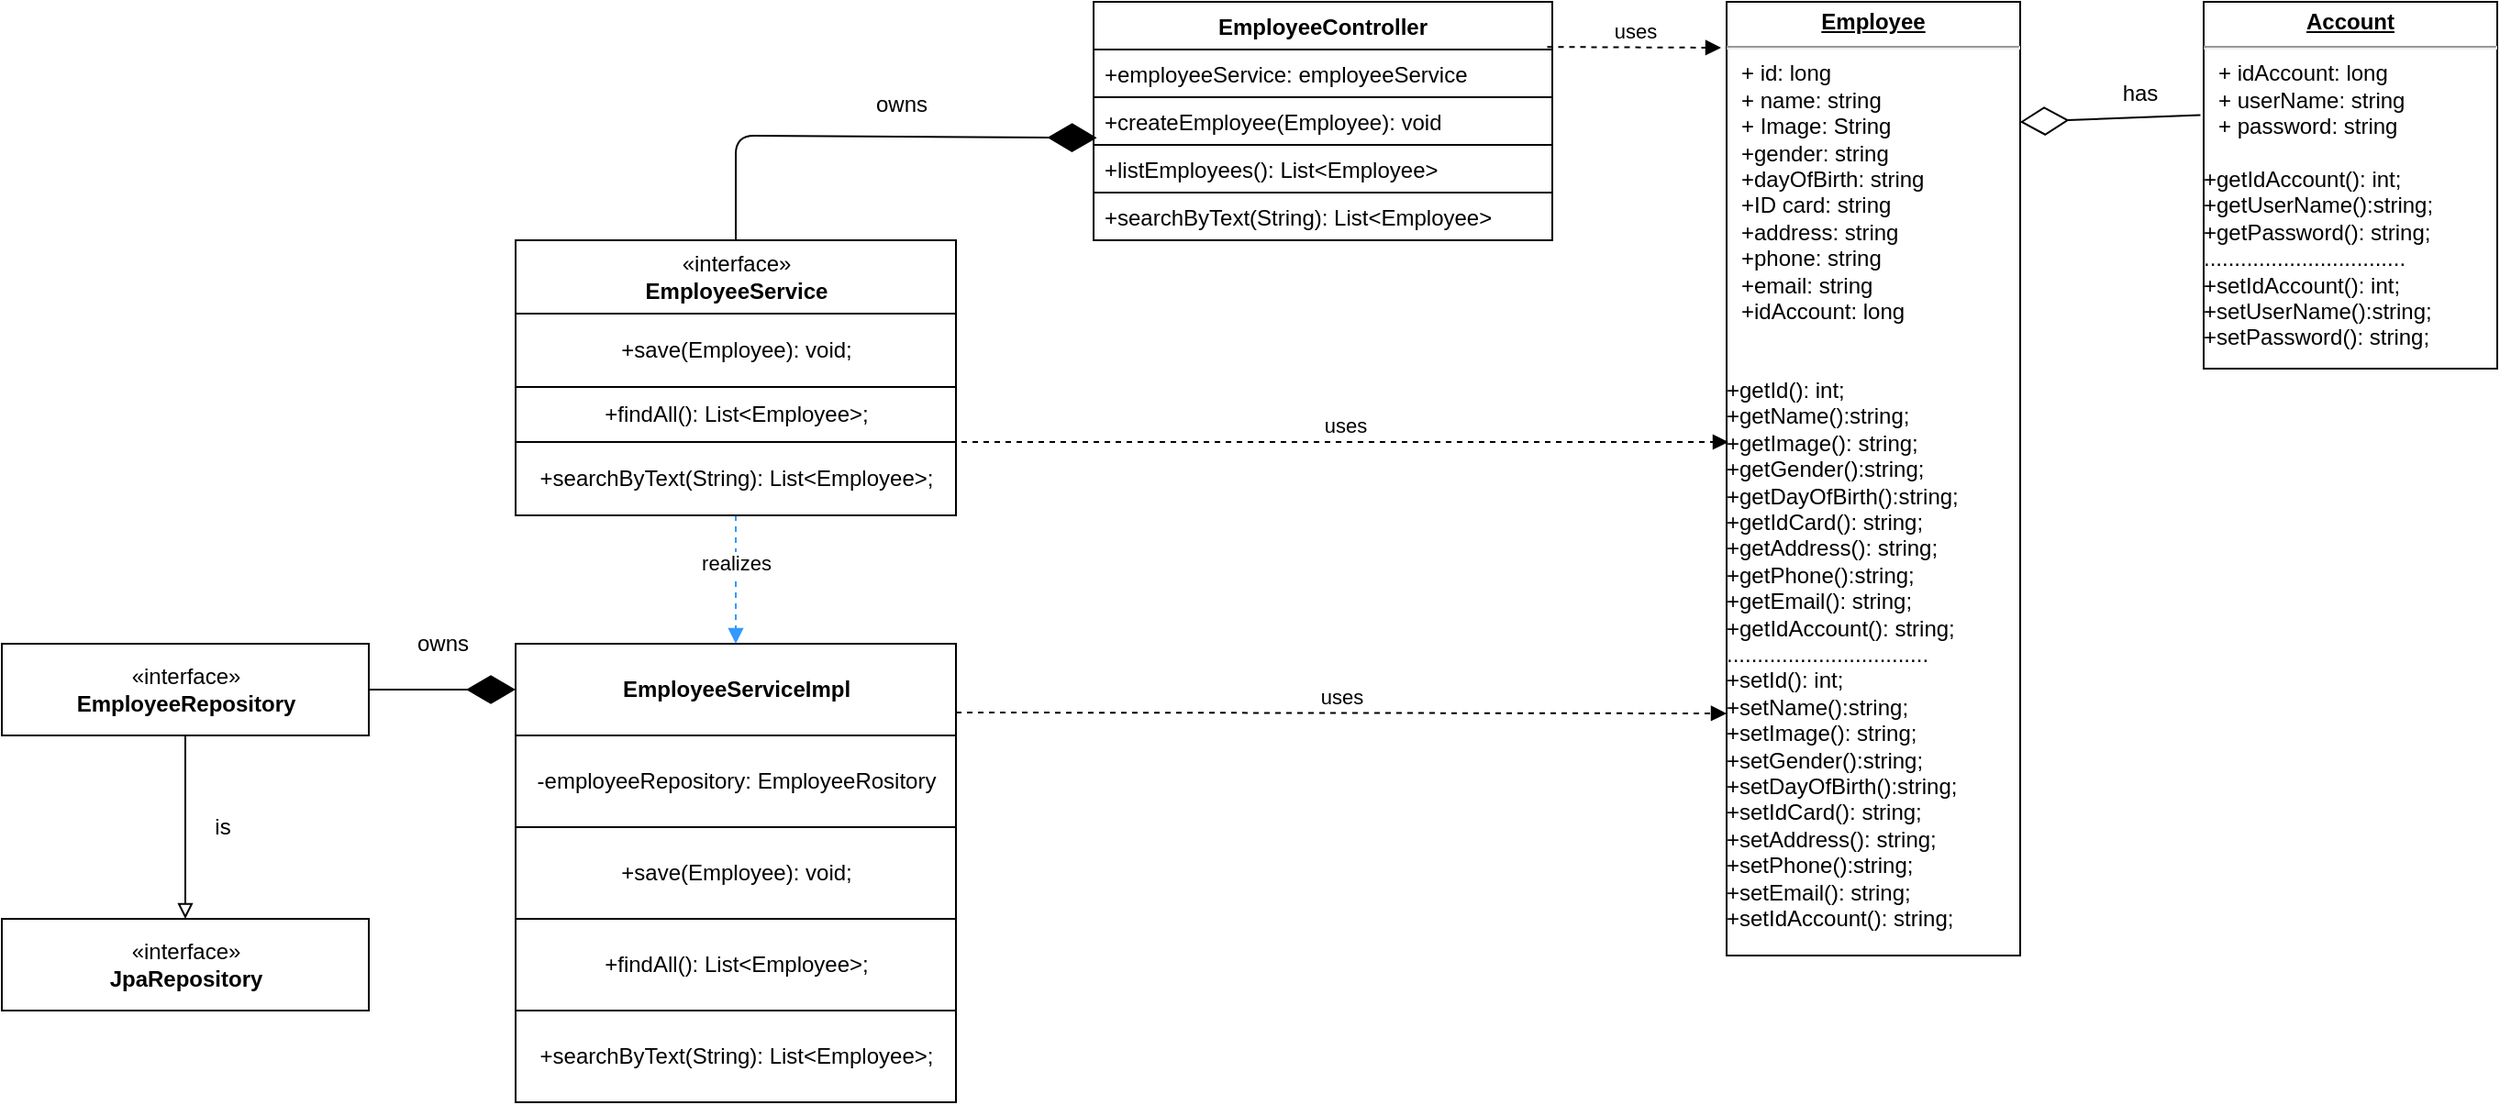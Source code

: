 <mxfile version="14.4.3" type="device"><diagram id="-qh_SaJEBmsFJPJR6jq5" name="Page-1"><mxGraphModel dx="2091" dy="1761" grid="1" gridSize="10" guides="1" tooltips="1" connect="1" arrows="1" fold="1" page="1" pageScale="1" pageWidth="827" pageHeight="1169" math="0" shadow="0"><root><mxCell id="0"/><mxCell id="1" parent="0"/><mxCell id="CWg8Ef3bTFdcf1Ylyc5g-27" value="&lt;p style=&quot;margin: 0px ; margin-top: 4px ; text-align: center ; text-decoration: underline&quot;&gt;&lt;b&gt;Employee&lt;/b&gt;&lt;/p&gt;&lt;hr&gt;&lt;p style=&quot;margin: 0px ; margin-left: 8px&quot;&gt;+ id: long&lt;br style=&quot;padding: 0px ; margin: 0px&quot;&gt;+ name: string&lt;br style=&quot;padding: 0px ; margin: 0px&quot;&gt;+ Image: String&lt;br style=&quot;padding: 0px ; margin: 0px&quot;&gt;+gender: string&lt;br style=&quot;padding: 0px ; margin: 0px&quot;&gt;+dayOfBirth: string&lt;br style=&quot;padding: 0px ; margin: 0px&quot;&gt;+ID card: string&lt;br style=&quot;padding: 0px ; margin: 0px&quot;&gt;+address: string&lt;br style=&quot;padding: 0px ; margin: 0px&quot;&gt;+phone: string&lt;br style=&quot;padding: 0px ; margin: 0px&quot;&gt;+email: string&lt;/p&gt;&lt;p style=&quot;margin: 0px ; margin-left: 8px&quot;&gt;+idAccount: long&lt;/p&gt;&lt;div style=&quot;padding: 0px ; margin: 0px&quot;&gt;&lt;br style=&quot;padding: 0px ; margin: 0px&quot;&gt;&lt;/div&gt;&lt;div style=&quot;padding: 0px ; margin: 0px&quot;&gt;&lt;br&gt;&lt;/div&gt;&lt;div style=&quot;padding: 0px ; margin: 0px&quot;&gt;+getId(): int;&lt;/div&gt;&lt;div style=&quot;padding: 0px ; margin: 0px&quot;&gt;+getName():string;&lt;/div&gt;&lt;div style=&quot;padding: 0px ; margin: 0px&quot;&gt;+getImage(): string;&lt;/div&gt;&lt;div style=&quot;padding: 0px ; margin: 0px&quot;&gt;+getGender():string;&lt;/div&gt;&lt;div style=&quot;padding: 0px ; margin: 0px&quot;&gt;+getDayOfBirth():string;&lt;/div&gt;&lt;div style=&quot;padding: 0px ; margin: 0px&quot;&gt;+getIdCard(): string;&lt;/div&gt;&lt;div style=&quot;padding: 0px ; margin: 0px&quot;&gt;+getAddress(): string;&lt;/div&gt;&lt;div style=&quot;padding: 0px ; margin: 0px&quot;&gt;+getPhone():string;&lt;/div&gt;&lt;div style=&quot;padding: 0px ; margin: 0px&quot;&gt;+getEmail(): string;&lt;/div&gt;&lt;div style=&quot;padding: 0px ; margin: 0px&quot;&gt;+getIdAccount(): string;&lt;/div&gt;&lt;div style=&quot;padding: 0px ; margin: 0px&quot;&gt;.................................&lt;/div&gt;&lt;div style=&quot;padding: 0px ; margin: 0px&quot;&gt;&lt;div style=&quot;padding: 0px ; margin: 0px&quot;&gt;+setId(): int;&lt;/div&gt;&lt;div style=&quot;padding: 0px ; margin: 0px&quot;&gt;+setName():string;&lt;/div&gt;&lt;div style=&quot;padding: 0px ; margin: 0px&quot;&gt;+setImage(): string;&lt;/div&gt;&lt;div style=&quot;padding: 0px ; margin: 0px&quot;&gt;+setGender():string;&lt;/div&gt;&lt;div style=&quot;padding: 0px ; margin: 0px&quot;&gt;+setDayOfBirth():string;&lt;/div&gt;&lt;div style=&quot;padding: 0px ; margin: 0px&quot;&gt;+setIdCard(): string;&lt;/div&gt;&lt;div style=&quot;padding: 0px ; margin: 0px&quot;&gt;+setAddress(): string;&lt;/div&gt;&lt;div style=&quot;padding: 0px ; margin: 0px&quot;&gt;+setPhone():string;&lt;/div&gt;&lt;div style=&quot;padding: 0px ; margin: 0px&quot;&gt;+setEmail(): string;&lt;/div&gt;&lt;div style=&quot;padding: 0px ; margin: 0px&quot;&gt;+setIdAccount(): string;&lt;br&gt;&lt;/div&gt;&lt;/div&gt;" style="verticalAlign=top;align=left;overflow=fill;fontSize=12;fontFamily=Helvetica;html=1;" parent="1" vertex="1"><mxGeometry x="450" y="-360" width="160" height="520" as="geometry"/></mxCell><mxCell id="CWg8Ef3bTFdcf1Ylyc5g-35" value="«interface»&lt;br&gt;&lt;b&gt;EmployeeService&lt;/b&gt;" style="html=1;" parent="1" vertex="1"><mxGeometry x="-210" y="-230" width="240" height="40" as="geometry"/></mxCell><mxCell id="CWg8Ef3bTFdcf1Ylyc5g-37" value="&lt;b&gt;EmployeeServiceImpl&lt;/b&gt;" style="html=1;" parent="1" vertex="1"><mxGeometry x="-210" y="-10" width="240" height="50" as="geometry"/></mxCell><mxCell id="CWg8Ef3bTFdcf1Ylyc5g-38" value="-employeeRepository: EmployeeRository&lt;br&gt;" style="html=1;" parent="1" vertex="1"><mxGeometry x="-210" y="40" width="240" height="50" as="geometry"/></mxCell><mxCell id="CWg8Ef3bTFdcf1Ylyc5g-39" value="+save(Employee): void;" style="html=1;" parent="1" vertex="1"><mxGeometry x="-210" y="90" width="240" height="50" as="geometry"/></mxCell><mxCell id="CWg8Ef3bTFdcf1Ylyc5g-40" value="«interface»&lt;br&gt;&lt;b&gt;EmployeeRepository&lt;/b&gt;" style="html=1;" parent="1" vertex="1"><mxGeometry x="-490" y="-10" width="200" height="50" as="geometry"/></mxCell><mxCell id="CWg8Ef3bTFdcf1Ylyc5g-41" value="«interface»&lt;br&gt;&lt;b&gt;JpaRepository&lt;/b&gt;" style="html=1;" parent="1" vertex="1"><mxGeometry x="-490" y="140" width="200" height="50" as="geometry"/></mxCell><mxCell id="CWg8Ef3bTFdcf1Ylyc5g-54" value="" style="endArrow=block;html=1;entryX=0.5;entryY=0;entryDx=0;entryDy=0;exitX=0.5;exitY=1;exitDx=0;exitDy=0;endFill=0;" parent="1" source="CWg8Ef3bTFdcf1Ylyc5g-40" target="CWg8Ef3bTFdcf1Ylyc5g-41" edge="1"><mxGeometry width="50" height="50" relative="1" as="geometry"><mxPoint x="-94" y="360" as="sourcePoint"/><mxPoint x="-44" y="310" as="targetPoint"/></mxGeometry></mxCell><mxCell id="CWg8Ef3bTFdcf1Ylyc5g-55" value="is" style="text;html=1;align=center;verticalAlign=middle;resizable=0;points=[];autosize=1;" parent="1" vertex="1"><mxGeometry x="-380" y="80" width="20" height="20" as="geometry"/></mxCell><mxCell id="CWg8Ef3bTFdcf1Ylyc5g-59" value="realizes" style="html=1;verticalAlign=bottom;endArrow=block;dashed=1;exitX=0.5;exitY=1;exitDx=0;exitDy=0;strokeColor=#3399FF;entryX=0.5;entryY=0;entryDx=0;entryDy=0;" parent="1" source="Mhe0WlGD1hF6ouyrcrTs-13" target="CWg8Ef3bTFdcf1Ylyc5g-37" edge="1"><mxGeometry width="80" relative="1" as="geometry"><mxPoint x="-90" y="-130" as="sourcePoint"/><mxPoint x="-50" y="-70" as="targetPoint"/></mxGeometry></mxCell><mxCell id="CWg8Ef3bTFdcf1Ylyc5g-60" value="EmployeeController" style="swimlane;fontStyle=1;align=center;verticalAlign=top;childLayout=stackLayout;horizontal=1;startSize=26;horizontalStack=0;resizeParent=1;resizeParentMax=0;resizeLast=0;collapsible=1;marginBottom=0;" parent="1" vertex="1"><mxGeometry x="105" y="-360" width="250" height="52" as="geometry"><mxRectangle x="105" y="-360" width="90" height="26" as="alternateBounds"/></mxGeometry></mxCell><mxCell id="CWg8Ef3bTFdcf1Ylyc5g-61" value="+employeeService: employeeService" style="text;strokeColor=none;fillColor=none;align=left;verticalAlign=top;spacingLeft=4;spacingRight=4;overflow=hidden;rotatable=0;points=[[0,0.5],[1,0.5]];portConstraint=eastwest;" parent="CWg8Ef3bTFdcf1Ylyc5g-60" vertex="1"><mxGeometry y="26" width="250" height="26" as="geometry"/></mxCell><mxCell id="CWg8Ef3bTFdcf1Ylyc5g-64" value="" style="endArrow=diamondThin;endFill=1;endSize=24;html=1;entryX=0.007;entryY=0.853;entryDx=0;entryDy=0;exitX=0.5;exitY=0;exitDx=0;exitDy=0;entryPerimeter=0;" parent="1" source="CWg8Ef3bTFdcf1Ylyc5g-35" target="Mhe0WlGD1hF6ouyrcrTs-19" edge="1"><mxGeometry width="160" relative="1" as="geometry"><mxPoint x="154" y="470" as="sourcePoint"/><mxPoint x="100" y="-243" as="targetPoint"/><Array as="points"><mxPoint x="-90" y="-287"/></Array></mxGeometry></mxCell><mxCell id="CWg8Ef3bTFdcf1Ylyc5g-67" value="" style="endArrow=diamondThin;endFill=0;endSize=24;html=1;exitX=-0.011;exitY=0.309;exitDx=0;exitDy=0;exitPerimeter=0;entryX=0.999;entryY=0.126;entryDx=0;entryDy=0;entryPerimeter=0;" parent="1" source="Mhe0WlGD1hF6ouyrcrTs-1" target="CWg8Ef3bTFdcf1Ylyc5g-27" edge="1"><mxGeometry width="160" relative="1" as="geometry"><mxPoint x="180" y="-20" as="sourcePoint"/><mxPoint x="613" y="-296" as="targetPoint"/></mxGeometry></mxCell><mxCell id="Mhe0WlGD1hF6ouyrcrTs-1" value="&lt;p style=&quot;margin: 0px ; margin-top: 4px ; text-align: center ; text-decoration: underline&quot;&gt;&lt;b&gt;Account&lt;/b&gt;&lt;/p&gt;&lt;hr&gt;&lt;p style=&quot;margin: 0px ; margin-left: 8px&quot;&gt;+ idAccount: long&lt;br style=&quot;padding: 0px ; margin: 0px&quot;&gt;+ userName: string&lt;br style=&quot;padding: 0px ; margin: 0px&quot;&gt;+ password: string&lt;br&gt;&lt;/p&gt;&lt;div style=&quot;padding: 0px ; margin: 0px&quot;&gt;&lt;br&gt;&lt;/div&gt;&lt;div style=&quot;padding: 0px ; margin: 0px&quot;&gt;+getIdAccount(): int;&lt;/div&gt;&lt;div style=&quot;padding: 0px ; margin: 0px&quot;&gt;+getUserName():string;&lt;/div&gt;&lt;div style=&quot;padding: 0px ; margin: 0px&quot;&gt;+getPassword(): string;&lt;/div&gt;&lt;div style=&quot;padding: 0px ; margin: 0px&quot;&gt;&lt;span&gt;.................................&lt;/span&gt;&lt;br&gt;&lt;/div&gt;&lt;div style=&quot;padding: 0px ; margin: 0px&quot;&gt;&lt;div style=&quot;padding: 0px ; margin: 0px&quot;&gt;+setIdAccount(): int;&lt;/div&gt;&lt;div style=&quot;padding: 0px ; margin: 0px&quot;&gt;+setUserName():string;&lt;/div&gt;&lt;div style=&quot;padding: 0px ; margin: 0px&quot;&gt;+setPassword(): string;&lt;/div&gt;&lt;/div&gt;" style="verticalAlign=top;align=left;overflow=fill;fontSize=12;fontFamily=Helvetica;html=1;" parent="1" vertex="1"><mxGeometry x="710" y="-360" width="160" height="200" as="geometry"/></mxCell><mxCell id="Mhe0WlGD1hF6ouyrcrTs-3" value="has" style="text;html=1;align=center;verticalAlign=middle;resizable=0;points=[];autosize=1;" parent="1" vertex="1"><mxGeometry x="660" y="-320" width="30" height="20" as="geometry"/></mxCell><mxCell id="Mhe0WlGD1hF6ouyrcrTs-4" value="owns" style="text;html=1;align=center;verticalAlign=middle;resizable=0;points=[];autosize=1;" parent="1" vertex="1"><mxGeometry x="-20" y="-314" width="40" height="20" as="geometry"/></mxCell><mxCell id="Mhe0WlGD1hF6ouyrcrTs-6" value="" style="endArrow=diamondThin;endFill=1;endSize=24;html=1;exitX=1;exitY=0.5;exitDx=0;exitDy=0;entryX=0;entryY=0.5;entryDx=0;entryDy=0;" parent="1" source="CWg8Ef3bTFdcf1Ylyc5g-40" target="CWg8Ef3bTFdcf1Ylyc5g-37" edge="1"><mxGeometry width="160" relative="1" as="geometry"><mxPoint x="-130" y="240" as="sourcePoint"/><mxPoint x="-90" y="240" as="targetPoint"/><Array as="points"/></mxGeometry></mxCell><mxCell id="Mhe0WlGD1hF6ouyrcrTs-7" value="owns" style="text;html=1;align=center;verticalAlign=middle;resizable=0;points=[];autosize=1;" parent="1" vertex="1"><mxGeometry x="-270" y="-20" width="40" height="20" as="geometry"/></mxCell><mxCell id="Mhe0WlGD1hF6ouyrcrTs-8" value="+findAll(): List&amp;lt;Employee&amp;gt;;" style="html=1;" parent="1" vertex="1"><mxGeometry x="-210" y="140" width="240" height="50" as="geometry"/></mxCell><mxCell id="Mhe0WlGD1hF6ouyrcrTs-9" value="+searchByText(String): List&amp;lt;Employee&amp;gt;;" style="html=1;" parent="1" vertex="1"><mxGeometry x="-210" y="190" width="240" height="50" as="geometry"/></mxCell><mxCell id="Mhe0WlGD1hF6ouyrcrTs-11" value="+save(Employee): void;" style="html=1;" parent="1" vertex="1"><mxGeometry x="-210" y="-190" width="240" height="40" as="geometry"/></mxCell><mxCell id="Mhe0WlGD1hF6ouyrcrTs-12" value="+findAll(): List&amp;lt;Employee&amp;gt;;" style="html=1;" parent="1" vertex="1"><mxGeometry x="-210" y="-150" width="240" height="30" as="geometry"/></mxCell><mxCell id="Mhe0WlGD1hF6ouyrcrTs-13" value="+searchByText(String): List&amp;lt;Employee&amp;gt;;" style="html=1;" parent="1" vertex="1"><mxGeometry x="-210" y="-120" width="240" height="40" as="geometry"/></mxCell><mxCell id="Mhe0WlGD1hF6ouyrcrTs-19" value="+createEmployee(Employee): void" style="text;fillColor=none;align=left;verticalAlign=top;spacingLeft=4;spacingRight=4;overflow=hidden;rotatable=0;points=[[0,0.5],[1,0.5]];portConstraint=eastwest;strokeColor=#000000;" parent="1" vertex="1"><mxGeometry x="105" y="-308" width="250" height="26" as="geometry"/></mxCell><mxCell id="Mhe0WlGD1hF6ouyrcrTs-20" value="+listEmployees(): List&lt;Employee&gt;" style="text;fillColor=none;align=left;verticalAlign=top;spacingLeft=4;spacingRight=4;overflow=hidden;rotatable=0;points=[[0,0.5],[1,0.5]];portConstraint=eastwest;strokeColor=#000000;" parent="1" vertex="1"><mxGeometry x="105" y="-282" width="250" height="26" as="geometry"/></mxCell><mxCell id="Mhe0WlGD1hF6ouyrcrTs-21" value="+searchByText(String): List&lt;Employee&gt;" style="text;fillColor=none;align=left;verticalAlign=top;spacingLeft=4;spacingRight=4;overflow=hidden;rotatable=0;points=[[0,0.5],[1,0.5]];portConstraint=eastwest;strokeColor=#000000;" parent="1" vertex="1"><mxGeometry x="105" y="-256" width="250" height="26" as="geometry"/></mxCell><mxCell id="Mhe0WlGD1hF6ouyrcrTs-22" value="uses" style="html=1;verticalAlign=bottom;endArrow=block;dashed=1;exitX=0.989;exitY=-0.054;exitDx=0;exitDy=0;exitPerimeter=0;" parent="1" source="CWg8Ef3bTFdcf1Ylyc5g-61" edge="1"><mxGeometry width="80" relative="1" as="geometry"><mxPoint x="229.5" y="-230" as="sourcePoint"/><mxPoint x="447" y="-335" as="targetPoint"/></mxGeometry></mxCell><mxCell id="Mhe0WlGD1hF6ouyrcrTs-23" value="uses" style="html=1;verticalAlign=bottom;endArrow=block;dashed=1;exitX=1;exitY=0.75;exitDx=0;exitDy=0;" parent="1" source="CWg8Ef3bTFdcf1Ylyc5g-37" edge="1"><mxGeometry width="80" relative="1" as="geometry"><mxPoint x="80" y="10" as="sourcePoint"/><mxPoint x="450" y="28" as="targetPoint"/></mxGeometry></mxCell><mxCell id="Mhe0WlGD1hF6ouyrcrTs-24" value="uses" style="html=1;verticalAlign=bottom;endArrow=block;dashed=1;exitX=1;exitY=0.75;exitDx=0;exitDy=0;" parent="1" edge="1"><mxGeometry width="80" relative="1" as="geometry"><mxPoint x="33" y="-120" as="sourcePoint"/><mxPoint x="451" y="-120" as="targetPoint"/></mxGeometry></mxCell></root></mxGraphModel></diagram></mxfile>